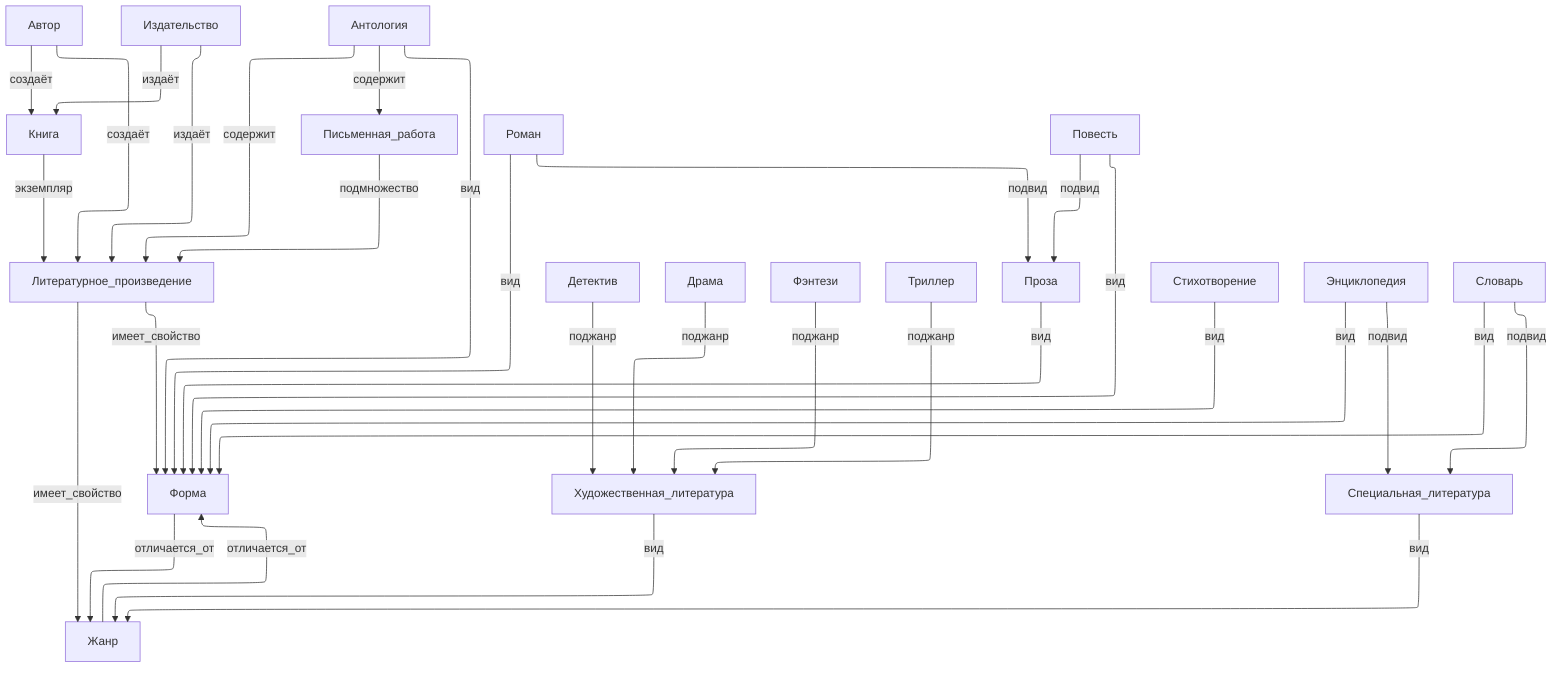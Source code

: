 ---
config:
  layout: elk
---
flowchart TD
  Книга -->|экземпляр| Литературное_произведение
  Литературное_произведение -->|имеет_свойство| Жанр
  Литературное_произведение -->|имеет_свойство| Форма
  Письменная_работа -->|подмножество| Литературное_произведение
  Автор -->|создаёт| Книга
  Автор -->|создаёт| Литературное_произведение
  Издательство -->|издаёт| Книга
  Издательство -->|издаёт| Литературное_произведение
  Жанр -->|отличается_от| Форма
  Детектив -->|поджанр| Художественная_литература
  Драма -->|поджанр| Художественная_литература
  Фэнтези -->|поджанр| Художественная_литература
  Триллер -->|поджанр| Художественная_литература
  Художественная_литература -->|вид| Жанр
  Специальная_литература -->|вид| Жанр
  Форма -->|отличается_от| Жанр
  Роман -->|вид| Форма
  Роман -->|подвид| Проза
  Повесть -->|вид| Форма
  Повесть -->|подвид| Проза
  Антология -->|вид| Форма
  Антология -->|содержит| Литературное_произведение
  Антология -->|содержит| Письменная_работа
  Проза -->|вид| Форма
  Стихотворение -->|вид| Форма
  Энциклопедия -->|вид| Форма
  Энциклопедия -->|подвид| Специальная_литература
  Словарь -->|вид| Форма
  Словарь -->|подвид| Специальная_литература